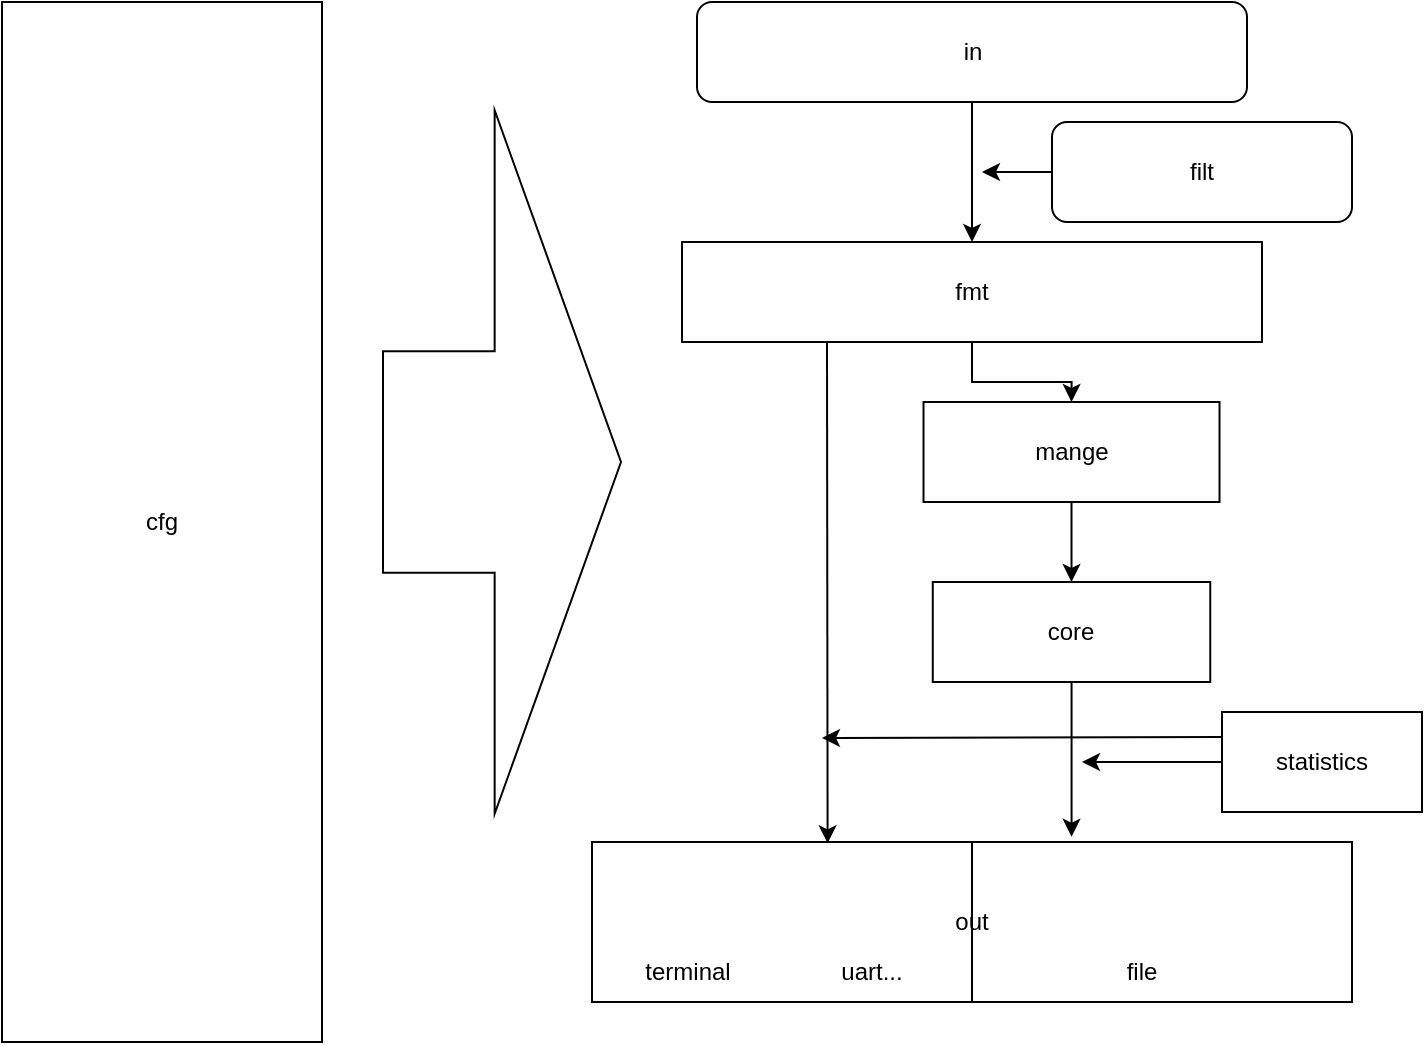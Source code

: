 <mxfile version="24.7.5">
  <diagram name="第 1 页" id="L1AHHqvi039b6F0cQo_x">
    <mxGraphModel dx="913" dy="679" grid="1" gridSize="10" guides="1" tooltips="1" connect="1" arrows="1" fold="1" page="1" pageScale="1" pageWidth="827" pageHeight="1169" math="0" shadow="0">
      <root>
        <mxCell id="0" />
        <mxCell id="1" parent="0" />
        <mxCell id="7nlG7WETLn1QZySaHx2K-1" value="cfg" style="rounded=0;whiteSpace=wrap;html=1;" parent="1" vertex="1">
          <mxGeometry x="40" y="230" width="160" height="520" as="geometry" />
        </mxCell>
        <mxCell id="7nlG7WETLn1QZySaHx2K-2" value="core" style="rounded=0;whiteSpace=wrap;html=1;" parent="1" vertex="1">
          <mxGeometry x="505.38" y="520" width="138.75" height="50" as="geometry" />
        </mxCell>
        <mxCell id="7nlG7WETLn1QZySaHx2K-3" value="out" style="rounded=0;whiteSpace=wrap;html=1;" parent="1" vertex="1">
          <mxGeometry x="335" y="650" width="380" height="80" as="geometry" />
        </mxCell>
        <mxCell id="7nlG7WETLn1QZySaHx2K-30" style="edgeStyle=orthogonalEdgeStyle;rounded=0;orthogonalLoop=1;jettySize=auto;html=1;entryX=0.5;entryY=0;entryDx=0;entryDy=0;" parent="1" source="7nlG7WETLn1QZySaHx2K-4" target="7nlG7WETLn1QZySaHx2K-23" edge="1">
          <mxGeometry relative="1" as="geometry" />
        </mxCell>
        <mxCell id="7nlG7WETLn1QZySaHx2K-4" value="in" style="rounded=1;whiteSpace=wrap;html=1;" parent="1" vertex="1">
          <mxGeometry x="387.5" y="230" width="275" height="50" as="geometry" />
        </mxCell>
        <mxCell id="7nlG7WETLn1QZySaHx2K-22" style="edgeStyle=orthogonalEdgeStyle;rounded=0;orthogonalLoop=1;jettySize=auto;html=1;" parent="1" source="7nlG7WETLn1QZySaHx2K-5" edge="1">
          <mxGeometry relative="1" as="geometry">
            <mxPoint x="530" y="315" as="targetPoint" />
          </mxGeometry>
        </mxCell>
        <mxCell id="7nlG7WETLn1QZySaHx2K-5" value="filt" style="rounded=1;whiteSpace=wrap;html=1;" parent="1" vertex="1">
          <mxGeometry x="565" y="290" width="150" height="50" as="geometry" />
        </mxCell>
        <mxCell id="7nlG7WETLn1QZySaHx2K-32" style="edgeStyle=orthogonalEdgeStyle;rounded=0;orthogonalLoop=1;jettySize=auto;html=1;" parent="1" source="7nlG7WETLn1QZySaHx2K-11" target="7nlG7WETLn1QZySaHx2K-2" edge="1">
          <mxGeometry relative="1" as="geometry" />
        </mxCell>
        <mxCell id="7nlG7WETLn1QZySaHx2K-11" value="mange" style="rounded=0;whiteSpace=wrap;html=1;" parent="1" vertex="1">
          <mxGeometry x="500.75" y="430" width="148" height="50" as="geometry" />
        </mxCell>
        <mxCell id="zzLc3jKyV_ecME2IhbBb-1" style="edgeStyle=orthogonalEdgeStyle;rounded=0;orthogonalLoop=1;jettySize=auto;html=1;entryX=0.5;entryY=0;entryDx=0;entryDy=0;" edge="1" parent="1" source="7nlG7WETLn1QZySaHx2K-23" target="7nlG7WETLn1QZySaHx2K-11">
          <mxGeometry relative="1" as="geometry" />
        </mxCell>
        <mxCell id="7nlG7WETLn1QZySaHx2K-23" value="fmt" style="rounded=0;whiteSpace=wrap;html=1;" parent="1" vertex="1">
          <mxGeometry x="380" y="350" width="290" height="50" as="geometry" />
        </mxCell>
        <mxCell id="7nlG7WETLn1QZySaHx2K-29" value="" style="shape=flexArrow;endArrow=classic;html=1;rounded=0;endWidth=240;endSize=20.725;width=110.833;" parent="1" edge="1">
          <mxGeometry width="50" height="50" relative="1" as="geometry">
            <mxPoint x="230" y="460" as="sourcePoint" />
            <mxPoint x="350" y="460" as="targetPoint" />
          </mxGeometry>
        </mxCell>
        <mxCell id="7nlG7WETLn1QZySaHx2K-35" value="" style="endArrow=none;html=1;rounded=0;entryX=0.5;entryY=0;entryDx=0;entryDy=0;exitX=0.5;exitY=1;exitDx=0;exitDy=0;" parent="1" source="7nlG7WETLn1QZySaHx2K-3" target="7nlG7WETLn1QZySaHx2K-3" edge="1">
          <mxGeometry width="50" height="50" relative="1" as="geometry">
            <mxPoint x="480" y="730" as="sourcePoint" />
            <mxPoint x="530" y="680" as="targetPoint" />
          </mxGeometry>
        </mxCell>
        <mxCell id="7nlG7WETLn1QZySaHx2K-36" value="terminal" style="text;html=1;align=center;verticalAlign=middle;whiteSpace=wrap;rounded=0;" parent="1" vertex="1">
          <mxGeometry x="353" y="700" width="60" height="30" as="geometry" />
        </mxCell>
        <mxCell id="7nlG7WETLn1QZySaHx2K-37" value="uart..." style="text;html=1;align=center;verticalAlign=middle;whiteSpace=wrap;rounded=0;" parent="1" vertex="1">
          <mxGeometry x="440" y="700" width="70" height="30" as="geometry" />
        </mxCell>
        <mxCell id="7nlG7WETLn1QZySaHx2K-38" value="file" style="text;html=1;align=center;verticalAlign=middle;whiteSpace=wrap;rounded=0;" parent="1" vertex="1">
          <mxGeometry x="580" y="700" width="60" height="30" as="geometry" />
        </mxCell>
        <mxCell id="zzLc3jKyV_ecME2IhbBb-6" style="edgeStyle=orthogonalEdgeStyle;rounded=0;orthogonalLoop=1;jettySize=auto;html=1;" edge="1" parent="1" source="7nlG7WETLn1QZySaHx2K-40">
          <mxGeometry relative="1" as="geometry">
            <mxPoint x="580" y="610" as="targetPoint" />
          </mxGeometry>
        </mxCell>
        <mxCell id="7nlG7WETLn1QZySaHx2K-40" value="&lt;div&gt;statistics&lt;/div&gt;" style="rounded=0;whiteSpace=wrap;html=1;" parent="1" vertex="1">
          <mxGeometry x="650" y="585" width="100" height="50" as="geometry" />
        </mxCell>
        <mxCell id="zzLc3jKyV_ecME2IhbBb-3" value="" style="endArrow=classic;html=1;rounded=0;exitX=0.25;exitY=1;exitDx=0;exitDy=0;entryX=0.31;entryY=0.008;entryDx=0;entryDy=0;entryPerimeter=0;" edge="1" parent="1" source="7nlG7WETLn1QZySaHx2K-23" target="7nlG7WETLn1QZySaHx2K-3">
          <mxGeometry width="50" height="50" relative="1" as="geometry">
            <mxPoint x="460" y="480" as="sourcePoint" />
            <mxPoint x="510" y="430" as="targetPoint" />
          </mxGeometry>
        </mxCell>
        <mxCell id="zzLc3jKyV_ecME2IhbBb-5" style="edgeStyle=orthogonalEdgeStyle;rounded=0;orthogonalLoop=1;jettySize=auto;html=1;entryX=0.631;entryY=-0.033;entryDx=0;entryDy=0;entryPerimeter=0;" edge="1" parent="1" source="7nlG7WETLn1QZySaHx2K-2" target="7nlG7WETLn1QZySaHx2K-3">
          <mxGeometry relative="1" as="geometry" />
        </mxCell>
        <mxCell id="zzLc3jKyV_ecME2IhbBb-7" value="" style="endArrow=classic;html=1;rounded=0;exitX=0;exitY=0.25;exitDx=0;exitDy=0;" edge="1" parent="1" source="7nlG7WETLn1QZySaHx2K-40">
          <mxGeometry width="50" height="50" relative="1" as="geometry">
            <mxPoint x="370" y="620" as="sourcePoint" />
            <mxPoint x="450" y="598" as="targetPoint" />
          </mxGeometry>
        </mxCell>
      </root>
    </mxGraphModel>
  </diagram>
</mxfile>
